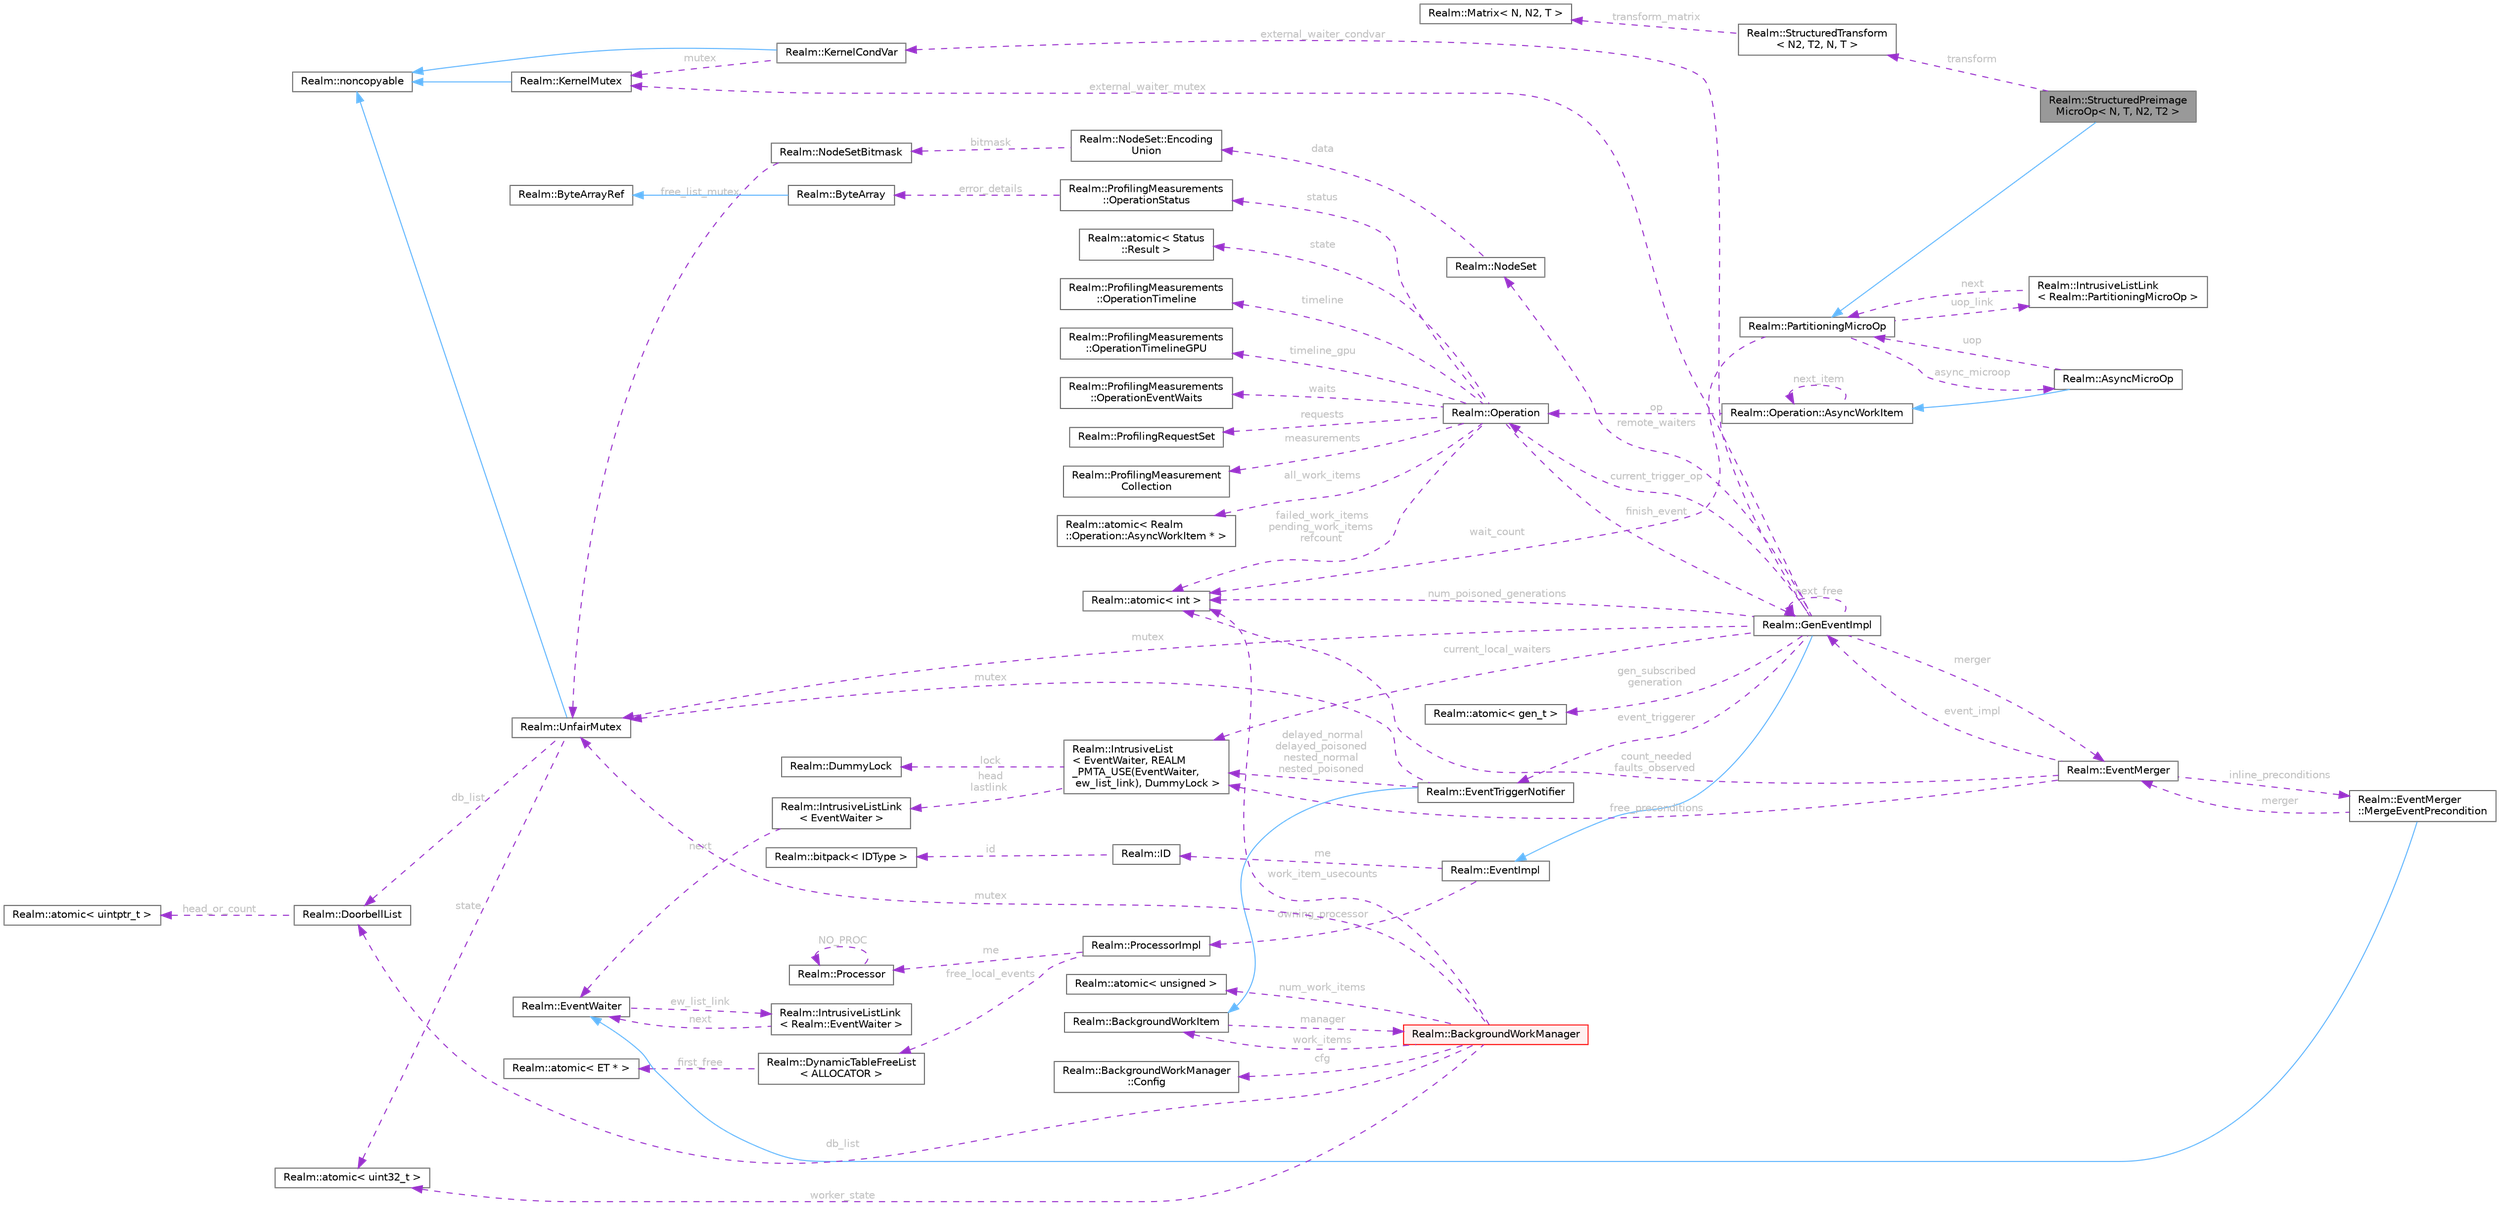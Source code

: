 digraph "Realm::StructuredPreimageMicroOp&lt; N, T, N2, T2 &gt;"
{
 // LATEX_PDF_SIZE
  bgcolor="transparent";
  edge [fontname=Helvetica,fontsize=10,labelfontname=Helvetica,labelfontsize=10];
  node [fontname=Helvetica,fontsize=10,shape=box,height=0.2,width=0.4];
  rankdir="LR";
  Node1 [id="Node000001",label="Realm::StructuredPreimage\lMicroOp\< N, T, N2, T2 \>",height=0.2,width=0.4,color="gray40", fillcolor="grey60", style="filled", fontcolor="black",tooltip=" "];
  Node2 -> Node1 [id="edge1_Node000001_Node000002",dir="back",color="steelblue1",style="solid",tooltip=" "];
  Node2 [id="Node000002",label="Realm::PartitioningMicroOp",height=0.2,width=0.4,color="gray40", fillcolor="white", style="filled",URL="$classRealm_1_1PartitioningMicroOp.html",tooltip=" "];
  Node3 -> Node2 [id="edge2_Node000002_Node000003",dir="back",color="darkorchid3",style="dashed",tooltip=" ",label=" uop_link",fontcolor="grey" ];
  Node3 [id="Node000003",label="Realm::IntrusiveListLink\l\< Realm::PartitioningMicroOp \>",height=0.2,width=0.4,color="gray40", fillcolor="white", style="filled",URL="$structRealm_1_1IntrusiveListLink.html",tooltip=" "];
  Node2 -> Node3 [id="edge3_Node000003_Node000002",dir="back",color="darkorchid3",style="dashed",tooltip=" ",label=" next",fontcolor="grey" ];
  Node4 -> Node2 [id="edge4_Node000002_Node000004",dir="back",color="darkorchid3",style="dashed",tooltip=" ",label=" wait_count",fontcolor="grey" ];
  Node4 [id="Node000004",label="Realm::atomic\< int \>",height=0.2,width=0.4,color="gray40", fillcolor="white", style="filled",URL="$classRealm_1_1atomic.html",tooltip=" "];
  Node5 -> Node2 [id="edge5_Node000002_Node000005",dir="back",color="darkorchid3",style="dashed",tooltip=" ",label=" async_microop",fontcolor="grey" ];
  Node5 [id="Node000005",label="Realm::AsyncMicroOp",height=0.2,width=0.4,color="gray40", fillcolor="white", style="filled",URL="$classRealm_1_1AsyncMicroOp.html",tooltip=" "];
  Node6 -> Node5 [id="edge6_Node000005_Node000006",dir="back",color="steelblue1",style="solid",tooltip=" "];
  Node6 [id="Node000006",label="Realm::Operation::AsyncWorkItem",height=0.2,width=0.4,color="gray40", fillcolor="white", style="filled",URL="$classRealm_1_1Operation_1_1AsyncWorkItem.html",tooltip=" "];
  Node7 -> Node6 [id="edge7_Node000006_Node000007",dir="back",color="darkorchid3",style="dashed",tooltip=" ",label=" op",fontcolor="grey" ];
  Node7 [id="Node000007",label="Realm::Operation",height=0.2,width=0.4,color="gray40", fillcolor="white", style="filled",URL="$classRealm_1_1Operation.html",tooltip=" "];
  Node8 -> Node7 [id="edge8_Node000007_Node000008",dir="back",color="darkorchid3",style="dashed",tooltip=" ",label=" finish_event",fontcolor="grey" ];
  Node8 [id="Node000008",label="Realm::GenEventImpl",height=0.2,width=0.4,color="gray40", fillcolor="white", style="filled",URL="$classRealm_1_1GenEventImpl.html",tooltip=" "];
  Node9 -> Node8 [id="edge9_Node000008_Node000009",dir="back",color="steelblue1",style="solid",tooltip=" "];
  Node9 [id="Node000009",label="Realm::EventImpl",height=0.2,width=0.4,color="gray40", fillcolor="white", style="filled",URL="$classRealm_1_1EventImpl.html",tooltip=" "];
  Node10 -> Node9 [id="edge10_Node000009_Node000010",dir="back",color="darkorchid3",style="dashed",tooltip=" ",label=" me",fontcolor="grey" ];
  Node10 [id="Node000010",label="Realm::ID",height=0.2,width=0.4,color="gray40", fillcolor="white", style="filled",URL="$classRealm_1_1ID.html",tooltip=" "];
  Node11 -> Node10 [id="edge11_Node000010_Node000011",dir="back",color="darkorchid3",style="dashed",tooltip=" ",label=" id",fontcolor="grey" ];
  Node11 [id="Node000011",label="Realm::bitpack\< IDType \>",height=0.2,width=0.4,color="gray40", fillcolor="white", style="filled",URL="$classRealm_1_1bitpack.html",tooltip=" "];
  Node12 -> Node9 [id="edge12_Node000009_Node000012",dir="back",color="darkorchid3",style="dashed",tooltip=" ",label=" owning_processor",fontcolor="grey" ];
  Node12 [id="Node000012",label="Realm::ProcessorImpl",height=0.2,width=0.4,color="gray40", fillcolor="white", style="filled",URL="$classRealm_1_1ProcessorImpl.html",tooltip=" "];
  Node13 -> Node12 [id="edge13_Node000012_Node000013",dir="back",color="darkorchid3",style="dashed",tooltip=" ",label=" free_local_events",fontcolor="grey" ];
  Node13 [id="Node000013",label="Realm::DynamicTableFreeList\l\< ALLOCATOR \>",height=0.2,width=0.4,color="gray40", fillcolor="white", style="filled",URL="$classRealm_1_1DynamicTableFreeList.html",tooltip=" "];
  Node14 -> Node13 [id="edge14_Node000013_Node000014",dir="back",color="darkorchid3",style="dashed",tooltip=" ",label=" first_free",fontcolor="grey" ];
  Node14 [id="Node000014",label="Realm::atomic\< ET * \>",height=0.2,width=0.4,color="gray40", fillcolor="white", style="filled",URL="$classRealm_1_1atomic.html",tooltip=" "];
  Node15 -> Node12 [id="edge15_Node000012_Node000015",dir="back",color="darkorchid3",style="dashed",tooltip=" ",label=" me",fontcolor="grey" ];
  Node15 [id="Node000015",label="Realm::Processor",height=0.2,width=0.4,color="gray40", fillcolor="white", style="filled",URL="$classRealm_1_1Processor.html",tooltip=" "];
  Node15 -> Node15 [id="edge16_Node000015_Node000015",dir="back",color="darkorchid3",style="dashed",tooltip=" ",label=" NO_PROC",fontcolor="grey" ];
  Node16 -> Node8 [id="edge17_Node000008_Node000016",dir="back",color="darkorchid3",style="dashed",tooltip=" ",label=" gen_subscribed\ngeneration",fontcolor="grey" ];
  Node16 [id="Node000016",label="Realm::atomic\< gen_t \>",height=0.2,width=0.4,color="gray40", fillcolor="white", style="filled",URL="$classRealm_1_1atomic.html",tooltip=" "];
  Node4 -> Node8 [id="edge18_Node000008_Node000004",dir="back",color="darkorchid3",style="dashed",tooltip=" ",label=" num_poisoned_generations",fontcolor="grey" ];
  Node8 -> Node8 [id="edge19_Node000008_Node000008",dir="back",color="darkorchid3",style="dashed",tooltip=" ",label=" next_free",fontcolor="grey" ];
  Node17 -> Node8 [id="edge20_Node000008_Node000017",dir="back",color="darkorchid3",style="dashed",tooltip=" ",label=" merger",fontcolor="grey" ];
  Node17 [id="Node000017",label="Realm::EventMerger",height=0.2,width=0.4,color="gray40", fillcolor="white", style="filled",URL="$classRealm_1_1EventMerger.html",tooltip=" "];
  Node8 -> Node17 [id="edge21_Node000017_Node000008",dir="back",color="darkorchid3",style="dashed",tooltip=" ",label=" event_impl",fontcolor="grey" ];
  Node4 -> Node17 [id="edge22_Node000017_Node000004",dir="back",color="darkorchid3",style="dashed",tooltip=" ",label=" count_needed\nfaults_observed",fontcolor="grey" ];
  Node18 -> Node17 [id="edge23_Node000017_Node000018",dir="back",color="darkorchid3",style="dashed",tooltip=" ",label=" inline_preconditions",fontcolor="grey" ];
  Node18 [id="Node000018",label="Realm::EventMerger\l::MergeEventPrecondition",height=0.2,width=0.4,color="gray40", fillcolor="white", style="filled",URL="$classRealm_1_1EventMerger_1_1MergeEventPrecondition.html",tooltip=" "];
  Node19 -> Node18 [id="edge24_Node000018_Node000019",dir="back",color="steelblue1",style="solid",tooltip=" "];
  Node19 [id="Node000019",label="Realm::EventWaiter",height=0.2,width=0.4,color="gray40", fillcolor="white", style="filled",URL="$classRealm_1_1EventWaiter.html",tooltip=" "];
  Node20 -> Node19 [id="edge25_Node000019_Node000020",dir="back",color="darkorchid3",style="dashed",tooltip=" ",label=" ew_list_link",fontcolor="grey" ];
  Node20 [id="Node000020",label="Realm::IntrusiveListLink\l\< Realm::EventWaiter \>",height=0.2,width=0.4,color="gray40", fillcolor="white", style="filled",URL="$structRealm_1_1IntrusiveListLink.html",tooltip=" "];
  Node19 -> Node20 [id="edge26_Node000020_Node000019",dir="back",color="darkorchid3",style="dashed",tooltip=" ",label=" next",fontcolor="grey" ];
  Node17 -> Node18 [id="edge27_Node000018_Node000017",dir="back",color="darkorchid3",style="dashed",tooltip=" ",label=" merger",fontcolor="grey" ];
  Node21 -> Node17 [id="edge28_Node000017_Node000021",dir="back",color="darkorchid3",style="dashed",tooltip=" ",label=" free_preconditions",fontcolor="grey" ];
  Node21 [id="Node000021",label="Realm::IntrusiveList\l\< EventWaiter, REALM\l_PMTA_USE(EventWaiter,\l ew_list_link), DummyLock \>",height=0.2,width=0.4,color="gray40", fillcolor="white", style="filled",URL="$classRealm_1_1IntrusiveList.html",tooltip=" "];
  Node22 -> Node21 [id="edge29_Node000021_Node000022",dir="back",color="darkorchid3",style="dashed",tooltip=" ",label=" lock",fontcolor="grey" ];
  Node22 [id="Node000022",label="Realm::DummyLock",height=0.2,width=0.4,color="gray40", fillcolor="white", style="filled",URL="$classRealm_1_1DummyLock.html",tooltip=" "];
  Node23 -> Node21 [id="edge30_Node000021_Node000023",dir="back",color="darkorchid3",style="dashed",tooltip=" ",label=" head\nlastlink",fontcolor="grey" ];
  Node23 [id="Node000023",label="Realm::IntrusiveListLink\l\< EventWaiter \>",height=0.2,width=0.4,color="gray40", fillcolor="white", style="filled",URL="$structRealm_1_1IntrusiveListLink.html",tooltip=" "];
  Node19 -> Node23 [id="edge31_Node000023_Node000019",dir="back",color="darkorchid3",style="dashed",tooltip=" ",label=" next",fontcolor="grey" ];
  Node24 -> Node8 [id="edge32_Node000008_Node000024",dir="back",color="darkorchid3",style="dashed",tooltip=" ",label=" event_triggerer",fontcolor="grey" ];
  Node24 [id="Node000024",label="Realm::EventTriggerNotifier",height=0.2,width=0.4,color="gray40", fillcolor="white", style="filled",URL="$classRealm_1_1EventTriggerNotifier.html",tooltip=" "];
  Node25 -> Node24 [id="edge33_Node000024_Node000025",dir="back",color="steelblue1",style="solid",tooltip=" "];
  Node25 [id="Node000025",label="Realm::BackgroundWorkItem",height=0.2,width=0.4,color="gray40", fillcolor="white", style="filled",URL="$classRealm_1_1BackgroundWorkItem.html",tooltip=" "];
  Node26 -> Node25 [id="edge34_Node000025_Node000026",dir="back",color="darkorchid3",style="dashed",tooltip=" ",label=" manager",fontcolor="grey" ];
  Node26 [id="Node000026",label="Realm::BackgroundWorkManager",height=0.2,width=0.4,color="red", fillcolor="#FFF0F0", style="filled",URL="$classRealm_1_1BackgroundWorkManager.html",tooltip=" "];
  Node27 -> Node26 [id="edge35_Node000026_Node000027",dir="back",color="darkorchid3",style="dashed",tooltip=" ",label=" cfg",fontcolor="grey" ];
  Node27 [id="Node000027",label="Realm::BackgroundWorkManager\l::Config",height=0.2,width=0.4,color="gray40", fillcolor="white", style="filled",URL="$structRealm_1_1BackgroundWorkManager_1_1Config.html",tooltip=" "];
  Node28 -> Node26 [id="edge36_Node000026_Node000028",dir="back",color="darkorchid3",style="dashed",tooltip=" ",label=" mutex",fontcolor="grey" ];
  Node28 [id="Node000028",label="Realm::UnfairMutex",height=0.2,width=0.4,color="gray40", fillcolor="white", style="filled",URL="$classRealm_1_1UnfairMutex.html",tooltip=" "];
  Node29 -> Node28 [id="edge37_Node000028_Node000029",dir="back",color="steelblue1",style="solid",tooltip=" "];
  Node29 [id="Node000029",label="Realm::noncopyable",height=0.2,width=0.4,color="gray40", fillcolor="white", style="filled",URL="$classRealm_1_1noncopyable.html",tooltip=" "];
  Node30 -> Node28 [id="edge38_Node000028_Node000030",dir="back",color="darkorchid3",style="dashed",tooltip=" ",label=" state",fontcolor="grey" ];
  Node30 [id="Node000030",label="Realm::atomic\< uint32_t \>",height=0.2,width=0.4,color="gray40", fillcolor="white", style="filled",URL="$classRealm_1_1atomic.html",tooltip=" "];
  Node31 -> Node28 [id="edge39_Node000028_Node000031",dir="back",color="darkorchid3",style="dashed",tooltip=" ",label=" db_list",fontcolor="grey" ];
  Node31 [id="Node000031",label="Realm::DoorbellList",height=0.2,width=0.4,color="gray40", fillcolor="white", style="filled",URL="$classRealm_1_1DoorbellList.html",tooltip=" "];
  Node32 -> Node31 [id="edge40_Node000031_Node000032",dir="back",color="darkorchid3",style="dashed",tooltip=" ",label=" head_or_count",fontcolor="grey" ];
  Node32 [id="Node000032",label="Realm::atomic\< uintptr_t \>",height=0.2,width=0.4,color="gray40", fillcolor="white", style="filled",URL="$classRealm_1_1atomic.html",tooltip=" "];
  Node33 -> Node26 [id="edge41_Node000026_Node000033",dir="back",color="darkorchid3",style="dashed",tooltip=" ",label=" num_work_items",fontcolor="grey" ];
  Node33 [id="Node000033",label="Realm::atomic\< unsigned \>",height=0.2,width=0.4,color="gray40", fillcolor="white", style="filled",URL="$classRealm_1_1atomic.html",tooltip=" "];
  Node4 -> Node26 [id="edge42_Node000026_Node000004",dir="back",color="darkorchid3",style="dashed",tooltip=" ",label=" work_item_usecounts",fontcolor="grey" ];
  Node25 -> Node26 [id="edge43_Node000026_Node000025",dir="back",color="darkorchid3",style="dashed",tooltip=" ",label=" work_items",fontcolor="grey" ];
  Node30 -> Node26 [id="edge44_Node000026_Node000030",dir="back",color="darkorchid3",style="dashed",tooltip=" ",label=" worker_state",fontcolor="grey" ];
  Node31 -> Node26 [id="edge45_Node000026_Node000031",dir="back",color="darkorchid3",style="dashed",tooltip=" ",label=" db_list",fontcolor="grey" ];
  Node28 -> Node24 [id="edge46_Node000024_Node000028",dir="back",color="darkorchid3",style="dashed",tooltip=" ",label=" mutex",fontcolor="grey" ];
  Node21 -> Node24 [id="edge47_Node000024_Node000021",dir="back",color="darkorchid3",style="dashed",tooltip=" ",label=" delayed_normal\ndelayed_poisoned\nnested_normal\nnested_poisoned",fontcolor="grey" ];
  Node28 -> Node8 [id="edge48_Node000008_Node000028",dir="back",color="darkorchid3",style="dashed",tooltip=" ",label=" mutex",fontcolor="grey" ];
  Node7 -> Node8 [id="edge49_Node000008_Node000007",dir="back",color="darkorchid3",style="dashed",tooltip=" ",label=" current_trigger_op",fontcolor="grey" ];
  Node21 -> Node8 [id="edge50_Node000008_Node000021",dir="back",color="darkorchid3",style="dashed",tooltip=" ",label=" current_local_waiters",fontcolor="grey" ];
  Node37 -> Node8 [id="edge51_Node000008_Node000037",dir="back",color="darkorchid3",style="dashed",tooltip=" ",label=" external_waiter_mutex",fontcolor="grey" ];
  Node37 [id="Node000037",label="Realm::KernelMutex",height=0.2,width=0.4,color="gray40", fillcolor="white", style="filled",URL="$classRealm_1_1KernelMutex.html",tooltip=" "];
  Node29 -> Node37 [id="edge52_Node000037_Node000029",dir="back",color="steelblue1",style="solid",tooltip=" "];
  Node38 -> Node8 [id="edge53_Node000008_Node000038",dir="back",color="darkorchid3",style="dashed",tooltip=" ",label=" external_waiter_condvar",fontcolor="grey" ];
  Node38 [id="Node000038",label="Realm::KernelCondVar",height=0.2,width=0.4,color="gray40", fillcolor="white", style="filled",URL="$classRealm_1_1KernelCondVar.html",tooltip=" "];
  Node29 -> Node38 [id="edge54_Node000038_Node000029",dir="back",color="steelblue1",style="solid",tooltip=" "];
  Node37 -> Node38 [id="edge55_Node000038_Node000037",dir="back",color="darkorchid3",style="dashed",tooltip=" ",label=" mutex",fontcolor="grey" ];
  Node39 -> Node8 [id="edge56_Node000008_Node000039",dir="back",color="darkorchid3",style="dashed",tooltip=" ",label=" remote_waiters",fontcolor="grey" ];
  Node39 [id="Node000039",label="Realm::NodeSet",height=0.2,width=0.4,color="gray40", fillcolor="white", style="filled",URL="$classRealm_1_1NodeSet.html",tooltip=" "];
  Node40 -> Node39 [id="edge57_Node000039_Node000040",dir="back",color="darkorchid3",style="dashed",tooltip=" ",label=" data",fontcolor="grey" ];
  Node40 [id="Node000040",label="Realm::NodeSet::Encoding\lUnion",height=0.2,width=0.4,color="gray40", fillcolor="white", style="filled",URL="$unionRealm_1_1NodeSet_1_1EncodingUnion.html",tooltip=" "];
  Node41 -> Node40 [id="edge58_Node000040_Node000041",dir="back",color="darkorchid3",style="dashed",tooltip=" ",label=" bitmask",fontcolor="grey" ];
  Node41 [id="Node000041",label="Realm::NodeSetBitmask",height=0.2,width=0.4,color="gray40", fillcolor="white", style="filled",URL="$classRealm_1_1NodeSetBitmask.html",tooltip=" "];
  Node28 -> Node41 [id="edge59_Node000041_Node000028",dir="back",color="darkorchid3",style="dashed",tooltip=" ",label=" free_list_mutex",fontcolor="grey" ];
  Node4 -> Node7 [id="edge60_Node000007_Node000004",dir="back",color="darkorchid3",style="dashed",tooltip=" ",label=" failed_work_items\npending_work_items\nrefcount",fontcolor="grey" ];
  Node42 -> Node7 [id="edge61_Node000007_Node000042",dir="back",color="darkorchid3",style="dashed",tooltip=" ",label=" state",fontcolor="grey" ];
  Node42 [id="Node000042",label="Realm::atomic\< Status\l::Result \>",height=0.2,width=0.4,color="gray40", fillcolor="white", style="filled",URL="$classRealm_1_1atomic.html",tooltip=" "];
  Node43 -> Node7 [id="edge62_Node000007_Node000043",dir="back",color="darkorchid3",style="dashed",tooltip=" ",label=" status",fontcolor="grey" ];
  Node43 [id="Node000043",label="Realm::ProfilingMeasurements\l::OperationStatus",height=0.2,width=0.4,color="gray40", fillcolor="white", style="filled",URL="$structRealm_1_1ProfilingMeasurements_1_1OperationStatus.html",tooltip=" "];
  Node44 -> Node43 [id="edge63_Node000043_Node000044",dir="back",color="darkorchid3",style="dashed",tooltip=" ",label=" error_details",fontcolor="grey" ];
  Node44 [id="Node000044",label="Realm::ByteArray",height=0.2,width=0.4,color="gray40", fillcolor="white", style="filled",URL="$classRealm_1_1ByteArray.html",tooltip=" "];
  Node45 -> Node44 [id="edge64_Node000044_Node000045",dir="back",color="steelblue1",style="solid",tooltip=" "];
  Node45 [id="Node000045",label="Realm::ByteArrayRef",height=0.2,width=0.4,color="gray40", fillcolor="white", style="filled",URL="$classRealm_1_1ByteArrayRef.html",tooltip=" "];
  Node46 -> Node7 [id="edge65_Node000007_Node000046",dir="back",color="darkorchid3",style="dashed",tooltip=" ",label=" timeline",fontcolor="grey" ];
  Node46 [id="Node000046",label="Realm::ProfilingMeasurements\l::OperationTimeline",height=0.2,width=0.4,color="gray40", fillcolor="white", style="filled",URL="$structRealm_1_1ProfilingMeasurements_1_1OperationTimeline.html",tooltip=" "];
  Node47 -> Node7 [id="edge66_Node000007_Node000047",dir="back",color="darkorchid3",style="dashed",tooltip=" ",label=" timeline_gpu",fontcolor="grey" ];
  Node47 [id="Node000047",label="Realm::ProfilingMeasurements\l::OperationTimelineGPU",height=0.2,width=0.4,color="gray40", fillcolor="white", style="filled",URL="$structRealm_1_1ProfilingMeasurements_1_1OperationTimelineGPU.html",tooltip=" "];
  Node48 -> Node7 [id="edge67_Node000007_Node000048",dir="back",color="darkorchid3",style="dashed",tooltip=" ",label=" waits",fontcolor="grey" ];
  Node48 [id="Node000048",label="Realm::ProfilingMeasurements\l::OperationEventWaits",height=0.2,width=0.4,color="gray40", fillcolor="white", style="filled",URL="$structRealm_1_1ProfilingMeasurements_1_1OperationEventWaits.html",tooltip=" "];
  Node49 -> Node7 [id="edge68_Node000007_Node000049",dir="back",color="darkorchid3",style="dashed",tooltip=" ",label=" requests",fontcolor="grey" ];
  Node49 [id="Node000049",label="Realm::ProfilingRequestSet",height=0.2,width=0.4,color="gray40", fillcolor="white", style="filled",URL="$classRealm_1_1ProfilingRequestSet.html",tooltip=" "];
  Node50 -> Node7 [id="edge69_Node000007_Node000050",dir="back",color="darkorchid3",style="dashed",tooltip=" ",label=" measurements",fontcolor="grey" ];
  Node50 [id="Node000050",label="Realm::ProfilingMeasurement\lCollection",height=0.2,width=0.4,color="gray40", fillcolor="white", style="filled",URL="$classRealm_1_1ProfilingMeasurementCollection.html",tooltip=" "];
  Node51 -> Node7 [id="edge70_Node000007_Node000051",dir="back",color="darkorchid3",style="dashed",tooltip=" ",label=" all_work_items",fontcolor="grey" ];
  Node51 [id="Node000051",label="Realm::atomic\< Realm\l::Operation::AsyncWorkItem * \>",height=0.2,width=0.4,color="gray40", fillcolor="white", style="filled",URL="$classRealm_1_1atomic.html",tooltip=" "];
  Node6 -> Node6 [id="edge71_Node000006_Node000006",dir="back",color="darkorchid3",style="dashed",tooltip=" ",label=" next_item",fontcolor="grey" ];
  Node2 -> Node5 [id="edge72_Node000005_Node000002",dir="back",color="darkorchid3",style="dashed",tooltip=" ",label=" uop",fontcolor="grey" ];
  Node52 -> Node1 [id="edge73_Node000001_Node000052",dir="back",color="darkorchid3",style="dashed",tooltip=" ",label=" transform",fontcolor="grey" ];
  Node52 [id="Node000052",label="Realm::StructuredTransform\l\< N2, T2, N, T \>",height=0.2,width=0.4,color="gray40", fillcolor="white", style="filled",URL="$classRealm_1_1StructuredTransform.html",tooltip=" "];
  Node53 -> Node52 [id="edge74_Node000052_Node000053",dir="back",color="darkorchid3",style="dashed",tooltip=" ",label=" transform_matrix",fontcolor="grey" ];
  Node53 [id="Node000053",label="Realm::Matrix\< N, N2, T \>",height=0.2,width=0.4,color="gray40", fillcolor="white", style="filled",URL="$structRealm_1_1Matrix.html",tooltip=" "];
}
